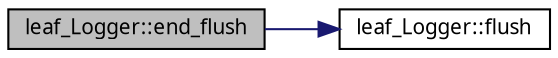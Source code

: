 digraph G
{
  edge [fontname="FreeSans.ttf",fontsize=10,labelfontname="FreeSans.ttf",labelfontsize=10];
  node [fontname="FreeSans.ttf",fontsize=10,shape=record];
rankdir=LR;
  Node1 [label="leaf_Logger::end_flush",height=0.2,width=0.4,color="black", fillcolor="grey75", style="filled" fontcolor="black"];
  Node1 -> Node2 [color="midnightblue",fontsize=10,style="solid",fontname="FreeSans.ttf"];
  Node2 [label="leaf_Logger::flush",height=0.2,width=0.4,color="black", fillcolor="white", style="filled",URL="$classleaf__Logger.html#5a909f309bae200a2031316f262be056"];
}
